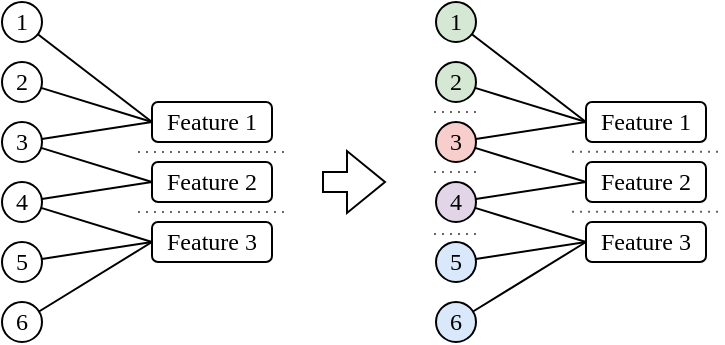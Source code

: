 <mxfile version="28.1.1">
  <diagram name="Page-1" id="iVsJ-_Uhq_HiEpAljnpf">
    <mxGraphModel dx="660" dy="399" grid="1" gridSize="2" guides="1" tooltips="1" connect="1" arrows="1" fold="1" page="1" pageScale="1" pageWidth="1169" pageHeight="827" math="1" shadow="0">
      <root>
        <mxCell id="0" />
        <mxCell id="1" parent="0" />
        <mxCell id="1zj1acQlD7b9-B1uryEK-18" style="edgeStyle=none;shape=connector;rounded=0;orthogonalLoop=1;jettySize=auto;html=1;strokeColor=default;align=center;verticalAlign=middle;fontFamily=Helvetica;fontSize=11;fontColor=default;labelBackgroundColor=default;endArrow=none;endFill=0;entryX=0;entryY=0.5;entryDx=0;entryDy=0;" edge="1" parent="1" source="1zj1acQlD7b9-B1uryEK-1" target="1zj1acQlD7b9-B1uryEK-9">
          <mxGeometry relative="1" as="geometry" />
        </mxCell>
        <mxCell id="1zj1acQlD7b9-B1uryEK-1" value="1" style="ellipse;whiteSpace=wrap;html=1;aspect=fixed;fontFamily=Times New Roman;" vertex="1" parent="1">
          <mxGeometry x="450" y="180" width="20" height="20" as="geometry" />
        </mxCell>
        <mxCell id="1zj1acQlD7b9-B1uryEK-17" style="edgeStyle=none;shape=connector;rounded=0;orthogonalLoop=1;jettySize=auto;html=1;strokeColor=default;align=center;verticalAlign=middle;fontFamily=Helvetica;fontSize=11;fontColor=default;labelBackgroundColor=default;endArrow=none;endFill=0;entryX=0;entryY=0.5;entryDx=0;entryDy=0;" edge="1" parent="1" source="1zj1acQlD7b9-B1uryEK-2" target="1zj1acQlD7b9-B1uryEK-9">
          <mxGeometry relative="1" as="geometry" />
        </mxCell>
        <mxCell id="1zj1acQlD7b9-B1uryEK-2" value="2" style="ellipse;whiteSpace=wrap;html=1;aspect=fixed;fontFamily=Times New Roman;" vertex="1" parent="1">
          <mxGeometry x="450" y="210" width="20" height="20" as="geometry" />
        </mxCell>
        <mxCell id="1zj1acQlD7b9-B1uryEK-16" style="edgeStyle=none;shape=connector;rounded=0;orthogonalLoop=1;jettySize=auto;html=1;strokeColor=default;align=center;verticalAlign=middle;fontFamily=Helvetica;fontSize=11;fontColor=default;labelBackgroundColor=default;endArrow=none;endFill=0;entryX=0;entryY=0.5;entryDx=0;entryDy=0;" edge="1" parent="1" source="1zj1acQlD7b9-B1uryEK-3" target="1zj1acQlD7b9-B1uryEK-10">
          <mxGeometry relative="1" as="geometry" />
        </mxCell>
        <mxCell id="1zj1acQlD7b9-B1uryEK-19" style="edgeStyle=none;shape=connector;rounded=0;orthogonalLoop=1;jettySize=auto;html=1;entryX=0;entryY=0.5;entryDx=0;entryDy=0;strokeColor=default;align=center;verticalAlign=middle;fontFamily=Helvetica;fontSize=11;fontColor=default;labelBackgroundColor=default;endArrow=none;endFill=0;" edge="1" parent="1" source="1zj1acQlD7b9-B1uryEK-3" target="1zj1acQlD7b9-B1uryEK-9">
          <mxGeometry relative="1" as="geometry" />
        </mxCell>
        <mxCell id="1zj1acQlD7b9-B1uryEK-3" value="3" style="ellipse;whiteSpace=wrap;html=1;aspect=fixed;fontFamily=Times New Roman;" vertex="1" parent="1">
          <mxGeometry x="450" y="240" width="20" height="20" as="geometry" />
        </mxCell>
        <mxCell id="1zj1acQlD7b9-B1uryEK-15" style="edgeStyle=none;shape=connector;rounded=0;orthogonalLoop=1;jettySize=auto;html=1;strokeColor=default;align=center;verticalAlign=middle;fontFamily=Helvetica;fontSize=11;fontColor=default;labelBackgroundColor=default;endArrow=none;endFill=0;entryX=0;entryY=0.5;entryDx=0;entryDy=0;" edge="1" parent="1" source="1zj1acQlD7b9-B1uryEK-4" target="1zj1acQlD7b9-B1uryEK-12">
          <mxGeometry relative="1" as="geometry" />
        </mxCell>
        <mxCell id="1zj1acQlD7b9-B1uryEK-20" style="edgeStyle=none;shape=connector;rounded=0;orthogonalLoop=1;jettySize=auto;html=1;entryX=0;entryY=0.5;entryDx=0;entryDy=0;strokeColor=default;align=center;verticalAlign=middle;fontFamily=Helvetica;fontSize=11;fontColor=default;labelBackgroundColor=default;endArrow=none;endFill=0;" edge="1" parent="1" source="1zj1acQlD7b9-B1uryEK-4" target="1zj1acQlD7b9-B1uryEK-10">
          <mxGeometry relative="1" as="geometry" />
        </mxCell>
        <mxCell id="1zj1acQlD7b9-B1uryEK-4" value="4" style="ellipse;whiteSpace=wrap;html=1;aspect=fixed;fontFamily=Times New Roman;" vertex="1" parent="1">
          <mxGeometry x="450" y="270" width="20" height="20" as="geometry" />
        </mxCell>
        <mxCell id="1zj1acQlD7b9-B1uryEK-14" style="edgeStyle=none;shape=connector;rounded=0;orthogonalLoop=1;jettySize=auto;html=1;strokeColor=default;align=center;verticalAlign=middle;fontFamily=Helvetica;fontSize=11;fontColor=default;labelBackgroundColor=default;endArrow=none;endFill=0;entryX=0;entryY=0.5;entryDx=0;entryDy=0;" edge="1" parent="1" source="1zj1acQlD7b9-B1uryEK-5" target="1zj1acQlD7b9-B1uryEK-12">
          <mxGeometry relative="1" as="geometry" />
        </mxCell>
        <mxCell id="1zj1acQlD7b9-B1uryEK-5" value="5" style="ellipse;whiteSpace=wrap;html=1;aspect=fixed;fontFamily=Times New Roman;" vertex="1" parent="1">
          <mxGeometry x="450" y="300" width="20" height="20" as="geometry" />
        </mxCell>
        <mxCell id="1zj1acQlD7b9-B1uryEK-13" style="rounded=0;orthogonalLoop=1;jettySize=auto;html=1;endArrow=none;endFill=0;entryX=0;entryY=0.5;entryDx=0;entryDy=0;" edge="1" parent="1" source="1zj1acQlD7b9-B1uryEK-6" target="1zj1acQlD7b9-B1uryEK-12">
          <mxGeometry relative="1" as="geometry" />
        </mxCell>
        <mxCell id="1zj1acQlD7b9-B1uryEK-6" value="6" style="ellipse;whiteSpace=wrap;html=1;aspect=fixed;fontFamily=Times New Roman;" vertex="1" parent="1">
          <mxGeometry x="450" y="330" width="20" height="20" as="geometry" />
        </mxCell>
        <mxCell id="1zj1acQlD7b9-B1uryEK-9" value="Feature 1" style="rounded=1;whiteSpace=wrap;html=1;fontFamily=Times New Roman;" vertex="1" parent="1">
          <mxGeometry x="525" y="230" width="60" height="20" as="geometry" />
        </mxCell>
        <mxCell id="1zj1acQlD7b9-B1uryEK-10" value="Feature 2" style="rounded=1;whiteSpace=wrap;html=1;fontFamily=Times New Roman;" vertex="1" parent="1">
          <mxGeometry x="525" y="260" width="60" height="20" as="geometry" />
        </mxCell>
        <mxCell id="1zj1acQlD7b9-B1uryEK-12" value="Feature 3" style="rounded=1;whiteSpace=wrap;html=1;fontFamily=Times New Roman;" vertex="1" parent="1">
          <mxGeometry x="525" y="290" width="60" height="20" as="geometry" />
        </mxCell>
        <mxCell id="1zj1acQlD7b9-B1uryEK-21" style="edgeStyle=none;shape=connector;rounded=0;orthogonalLoop=1;jettySize=auto;html=1;strokeColor=default;align=center;verticalAlign=middle;fontFamily=Helvetica;fontSize=11;fontColor=default;labelBackgroundColor=default;endArrow=none;endFill=0;entryX=0;entryY=0.5;entryDx=0;entryDy=0;" edge="1" parent="1" source="1zj1acQlD7b9-B1uryEK-22" target="1zj1acQlD7b9-B1uryEK-35">
          <mxGeometry relative="1" as="geometry" />
        </mxCell>
        <mxCell id="1zj1acQlD7b9-B1uryEK-22" value="1" style="ellipse;whiteSpace=wrap;html=1;aspect=fixed;fontFamily=Times New Roman;fillColor=#d5e8d4;strokeColor=default;" vertex="1" parent="1">
          <mxGeometry x="667" y="180" width="20" height="20" as="geometry" />
        </mxCell>
        <mxCell id="1zj1acQlD7b9-B1uryEK-23" style="edgeStyle=none;shape=connector;rounded=0;orthogonalLoop=1;jettySize=auto;html=1;strokeColor=default;align=center;verticalAlign=middle;fontFamily=Helvetica;fontSize=11;fontColor=default;labelBackgroundColor=default;endArrow=none;endFill=0;entryX=0;entryY=0.5;entryDx=0;entryDy=0;" edge="1" parent="1" source="1zj1acQlD7b9-B1uryEK-24" target="1zj1acQlD7b9-B1uryEK-35">
          <mxGeometry relative="1" as="geometry" />
        </mxCell>
        <mxCell id="1zj1acQlD7b9-B1uryEK-24" value="2" style="ellipse;whiteSpace=wrap;html=1;aspect=fixed;fontFamily=Times New Roman;fillColor=#d5e8d4;strokeColor=default;" vertex="1" parent="1">
          <mxGeometry x="667" y="210" width="20" height="20" as="geometry" />
        </mxCell>
        <mxCell id="1zj1acQlD7b9-B1uryEK-25" style="edgeStyle=none;shape=connector;rounded=0;orthogonalLoop=1;jettySize=auto;html=1;strokeColor=default;align=center;verticalAlign=middle;fontFamily=Helvetica;fontSize=11;fontColor=default;labelBackgroundColor=default;endArrow=none;endFill=0;entryX=0;entryY=0.5;entryDx=0;entryDy=0;" edge="1" parent="1" source="1zj1acQlD7b9-B1uryEK-27" target="1zj1acQlD7b9-B1uryEK-36">
          <mxGeometry relative="1" as="geometry" />
        </mxCell>
        <mxCell id="1zj1acQlD7b9-B1uryEK-26" style="edgeStyle=none;shape=connector;rounded=0;orthogonalLoop=1;jettySize=auto;html=1;entryX=0;entryY=0.5;entryDx=0;entryDy=0;strokeColor=default;align=center;verticalAlign=middle;fontFamily=Helvetica;fontSize=11;fontColor=default;labelBackgroundColor=default;endArrow=none;endFill=0;" edge="1" parent="1" source="1zj1acQlD7b9-B1uryEK-27" target="1zj1acQlD7b9-B1uryEK-35">
          <mxGeometry relative="1" as="geometry" />
        </mxCell>
        <mxCell id="1zj1acQlD7b9-B1uryEK-27" value="3" style="ellipse;whiteSpace=wrap;html=1;aspect=fixed;fontFamily=Times New Roman;fillColor=#f8cecc;strokeColor=default;" vertex="1" parent="1">
          <mxGeometry x="667" y="240" width="20" height="20" as="geometry" />
        </mxCell>
        <mxCell id="1zj1acQlD7b9-B1uryEK-28" style="edgeStyle=none;shape=connector;rounded=0;orthogonalLoop=1;jettySize=auto;html=1;strokeColor=default;align=center;verticalAlign=middle;fontFamily=Helvetica;fontSize=11;fontColor=default;labelBackgroundColor=default;endArrow=none;endFill=0;entryX=0;entryY=0.5;entryDx=0;entryDy=0;" edge="1" parent="1" source="1zj1acQlD7b9-B1uryEK-30" target="1zj1acQlD7b9-B1uryEK-37">
          <mxGeometry relative="1" as="geometry" />
        </mxCell>
        <mxCell id="1zj1acQlD7b9-B1uryEK-29" style="edgeStyle=none;shape=connector;rounded=0;orthogonalLoop=1;jettySize=auto;html=1;entryX=0;entryY=0.5;entryDx=0;entryDy=0;strokeColor=default;align=center;verticalAlign=middle;fontFamily=Helvetica;fontSize=11;fontColor=default;labelBackgroundColor=default;endArrow=none;endFill=0;" edge="1" parent="1" source="1zj1acQlD7b9-B1uryEK-30" target="1zj1acQlD7b9-B1uryEK-36">
          <mxGeometry relative="1" as="geometry" />
        </mxCell>
        <mxCell id="1zj1acQlD7b9-B1uryEK-30" value="4" style="ellipse;whiteSpace=wrap;html=1;aspect=fixed;fontFamily=Times New Roman;fillColor=#e1d5e7;strokeColor=default;" vertex="1" parent="1">
          <mxGeometry x="667" y="270" width="20" height="20" as="geometry" />
        </mxCell>
        <mxCell id="1zj1acQlD7b9-B1uryEK-31" style="edgeStyle=none;shape=connector;rounded=0;orthogonalLoop=1;jettySize=auto;html=1;strokeColor=default;align=center;verticalAlign=middle;fontFamily=Helvetica;fontSize=11;fontColor=default;labelBackgroundColor=default;endArrow=none;endFill=0;entryX=0;entryY=0.5;entryDx=0;entryDy=0;" edge="1" parent="1" source="1zj1acQlD7b9-B1uryEK-32" target="1zj1acQlD7b9-B1uryEK-37">
          <mxGeometry relative="1" as="geometry" />
        </mxCell>
        <mxCell id="1zj1acQlD7b9-B1uryEK-32" value="5" style="ellipse;whiteSpace=wrap;html=1;aspect=fixed;fontFamily=Times New Roman;fillColor=#dae8fc;strokeColor=default;" vertex="1" parent="1">
          <mxGeometry x="667" y="300" width="20" height="20" as="geometry" />
        </mxCell>
        <mxCell id="1zj1acQlD7b9-B1uryEK-33" style="rounded=0;orthogonalLoop=1;jettySize=auto;html=1;endArrow=none;endFill=0;entryX=0;entryY=0.5;entryDx=0;entryDy=0;" edge="1" parent="1" source="1zj1acQlD7b9-B1uryEK-34" target="1zj1acQlD7b9-B1uryEK-37">
          <mxGeometry relative="1" as="geometry" />
        </mxCell>
        <mxCell id="1zj1acQlD7b9-B1uryEK-34" value="6" style="ellipse;whiteSpace=wrap;html=1;aspect=fixed;fontFamily=Times New Roman;fillColor=#dae8fc;strokeColor=default;" vertex="1" parent="1">
          <mxGeometry x="667" y="330" width="20" height="20" as="geometry" />
        </mxCell>
        <mxCell id="1zj1acQlD7b9-B1uryEK-35" value="Feature 1" style="rounded=1;whiteSpace=wrap;html=1;fontFamily=Times New Roman;" vertex="1" parent="1">
          <mxGeometry x="742" y="230" width="60" height="20" as="geometry" />
        </mxCell>
        <mxCell id="1zj1acQlD7b9-B1uryEK-36" value="Feature 2" style="rounded=1;whiteSpace=wrap;html=1;fontFamily=Times New Roman;" vertex="1" parent="1">
          <mxGeometry x="742" y="260" width="60" height="20" as="geometry" />
        </mxCell>
        <mxCell id="1zj1acQlD7b9-B1uryEK-37" value="Feature 3" style="rounded=1;whiteSpace=wrap;html=1;fontFamily=Times New Roman;" vertex="1" parent="1">
          <mxGeometry x="742" y="290" width="60" height="20" as="geometry" />
        </mxCell>
        <mxCell id="1zj1acQlD7b9-B1uryEK-39" value="" style="endArrow=none;dashed=1;html=1;dashPattern=1 3;strokeWidth=1;rounded=0;strokeColor=#666666;align=center;verticalAlign=middle;fontFamily=Helvetica;fontSize=11;fontColor=default;labelBackgroundColor=default;fillColor=#f5f5f5;" edge="1" parent="1">
          <mxGeometry width="50" height="50" relative="1" as="geometry">
            <mxPoint x="518" y="255" as="sourcePoint" />
            <mxPoint x="592" y="255" as="targetPoint" />
          </mxGeometry>
        </mxCell>
        <mxCell id="1zj1acQlD7b9-B1uryEK-40" value="" style="endArrow=none;dashed=1;html=1;dashPattern=1 3;strokeWidth=1;rounded=0;strokeColor=#666666;align=center;verticalAlign=middle;fontFamily=Helvetica;fontSize=11;fontColor=default;labelBackgroundColor=default;fillColor=#f5f5f5;" edge="1" parent="1">
          <mxGeometry width="50" height="50" relative="1" as="geometry">
            <mxPoint x="518" y="285" as="sourcePoint" />
            <mxPoint x="592" y="285" as="targetPoint" />
          </mxGeometry>
        </mxCell>
        <mxCell id="1zj1acQlD7b9-B1uryEK-41" value="" style="endArrow=none;dashed=1;html=1;dashPattern=1 3;strokeWidth=1;rounded=0;strokeColor=#666666;align=center;verticalAlign=middle;fontFamily=Helvetica;fontSize=11;fontColor=default;labelBackgroundColor=default;fillColor=#f5f5f5;" edge="1" parent="1">
          <mxGeometry width="50" height="50" relative="1" as="geometry">
            <mxPoint x="735" y="254.83" as="sourcePoint" />
            <mxPoint x="809" y="254.83" as="targetPoint" />
          </mxGeometry>
        </mxCell>
        <mxCell id="1zj1acQlD7b9-B1uryEK-42" value="" style="endArrow=none;dashed=1;html=1;dashPattern=1 3;strokeWidth=1;rounded=0;strokeColor=#666666;align=center;verticalAlign=middle;fontFamily=Helvetica;fontSize=11;fontColor=default;labelBackgroundColor=default;fillColor=#f5f5f5;" edge="1" parent="1">
          <mxGeometry width="50" height="50" relative="1" as="geometry">
            <mxPoint x="735" y="284.83" as="sourcePoint" />
            <mxPoint x="809" y="284.83" as="targetPoint" />
          </mxGeometry>
        </mxCell>
        <mxCell id="1zj1acQlD7b9-B1uryEK-46" value="" style="endArrow=none;dashed=1;html=1;dashPattern=1 3;strokeWidth=1;rounded=0;strokeColor=#666666;align=center;verticalAlign=middle;fontFamily=Helvetica;fontSize=11;fontColor=default;labelBackgroundColor=default;fillColor=#f5f5f5;" edge="1" parent="1">
          <mxGeometry width="50" height="50" relative="1" as="geometry">
            <mxPoint x="666" y="235" as="sourcePoint" />
            <mxPoint x="688" y="235" as="targetPoint" />
          </mxGeometry>
        </mxCell>
        <mxCell id="1zj1acQlD7b9-B1uryEK-47" value="" style="endArrow=none;dashed=1;html=1;dashPattern=1 3;strokeWidth=1;rounded=0;strokeColor=#666666;align=center;verticalAlign=middle;fontFamily=Helvetica;fontSize=11;fontColor=default;labelBackgroundColor=default;fillColor=#f5f5f5;" edge="1" parent="1">
          <mxGeometry width="50" height="50" relative="1" as="geometry">
            <mxPoint x="666" y="265" as="sourcePoint" />
            <mxPoint x="688" y="265" as="targetPoint" />
          </mxGeometry>
        </mxCell>
        <mxCell id="1zj1acQlD7b9-B1uryEK-48" value="" style="endArrow=none;dashed=1;html=1;dashPattern=1 3;strokeWidth=1;rounded=0;strokeColor=#666666;align=center;verticalAlign=middle;fontFamily=Helvetica;fontSize=11;fontColor=default;labelBackgroundColor=default;fillColor=#f5f5f5;" edge="1" parent="1">
          <mxGeometry width="50" height="50" relative="1" as="geometry">
            <mxPoint x="666" y="296" as="sourcePoint" />
            <mxPoint x="688" y="296" as="targetPoint" />
          </mxGeometry>
        </mxCell>
        <mxCell id="1zj1acQlD7b9-B1uryEK-57" value="" style="shape=flexArrow;endArrow=classic;html=1;rounded=0;align=center;verticalAlign=middle;fontFamily=Helvetica;fontSize=11;fontColor=default;labelBackgroundColor=default;shadow=0;flowAnimation=0;" edge="1" parent="1">
          <mxGeometry width="50" height="50" relative="1" as="geometry">
            <mxPoint x="610" y="270" as="sourcePoint" />
            <mxPoint x="642" y="270" as="targetPoint" />
          </mxGeometry>
        </mxCell>
      </root>
    </mxGraphModel>
  </diagram>
</mxfile>
